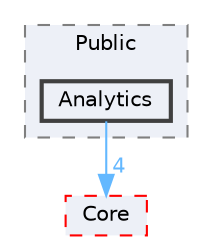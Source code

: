 digraph "Analytics"
{
 // INTERACTIVE_SVG=YES
 // LATEX_PDF_SIZE
  bgcolor="transparent";
  edge [fontname=Helvetica,fontsize=10,labelfontname=Helvetica,labelfontsize=10];
  node [fontname=Helvetica,fontsize=10,shape=box,height=0.2,width=0.4];
  compound=true
  subgraph clusterdir_1d06a51bfc871a6a1823440d0d72725c {
    graph [ bgcolor="#edf0f7", pencolor="grey50", label="Public", fontname=Helvetica,fontsize=10 style="filled,dashed", URL="dir_1d06a51bfc871a6a1823440d0d72725c.html",tooltip=""]
  dir_3d97823bcddbf86c4b0afcf795c450fa [label="Analytics", fillcolor="#edf0f7", color="grey25", style="filled,bold", URL="dir_3d97823bcddbf86c4b0afcf795c450fa.html",tooltip=""];
  }
  dir_0e6cddcc9caa1238c7f3774224afaa45 [label="Core", fillcolor="#edf0f7", color="red", style="filled,dashed", URL="dir_0e6cddcc9caa1238c7f3774224afaa45.html",tooltip=""];
  dir_3d97823bcddbf86c4b0afcf795c450fa->dir_0e6cddcc9caa1238c7f3774224afaa45 [headlabel="4", labeldistance=1.5 headhref="dir_000026_000266.html" href="dir_000026_000266.html" color="steelblue1" fontcolor="steelblue1"];
}
